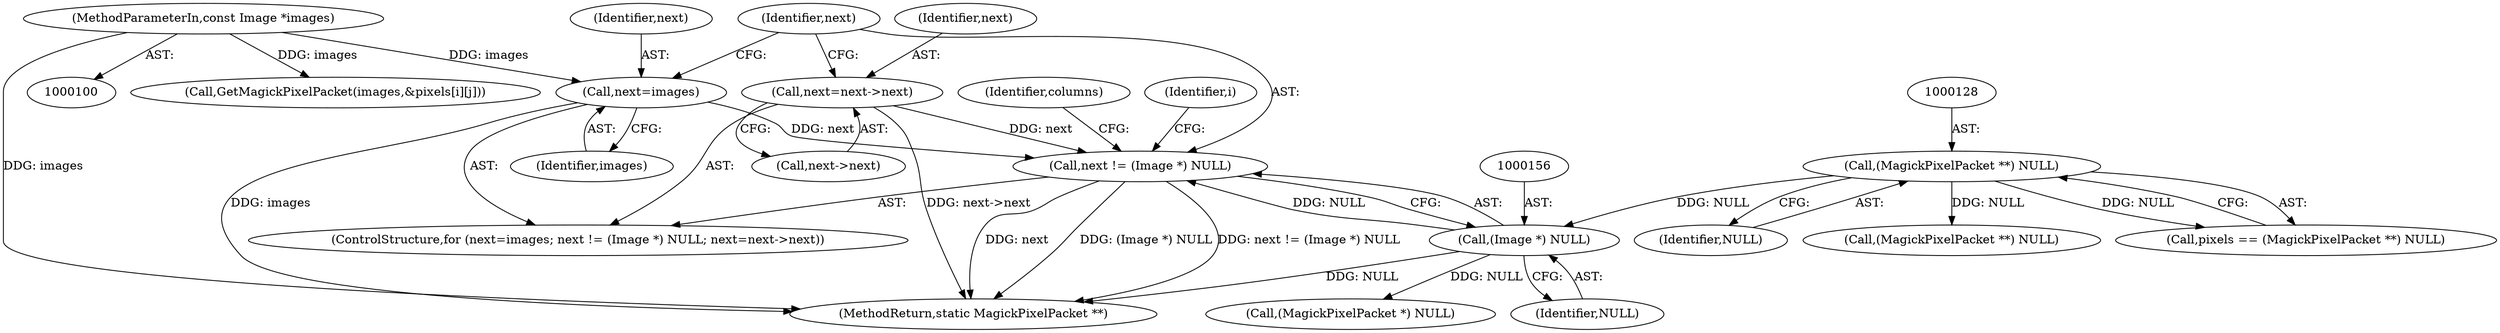 digraph "0_ImageMagick6_91e58d967a92250439ede038ccfb0913a81e59fe@pointer" {
"1000153" [label="(Call,next != (Image *) NULL)"];
"1000158" [label="(Call,next=next->next)"];
"1000150" [label="(Call,next=images)"];
"1000101" [label="(MethodParameterIn,const Image *images)"];
"1000155" [label="(Call,(Image *) NULL)"];
"1000127" [label="(Call,(MagickPixelPacket **) NULL)"];
"1000151" [label="(Identifier,next)"];
"1000155" [label="(Call,(Image *) NULL)"];
"1000157" [label="(Identifier,NULL)"];
"1000164" [label="(Identifier,columns)"];
"1000101" [label="(MethodParameterIn,const Image *images)"];
"1000160" [label="(Call,next->next)"];
"1000216" [label="(Call,GetMagickPixelPacket(images,&pixels[i][j]))"];
"1000129" [label="(Identifier,NULL)"];
"1000153" [label="(Call,next != (Image *) NULL)"];
"1000131" [label="(Call,(MagickPixelPacket **) NULL)"];
"1000159" [label="(Identifier,next)"];
"1000125" [label="(Call,pixels == (MagickPixelPacket **) NULL)"];
"1000127" [label="(Call,(MagickPixelPacket **) NULL)"];
"1000149" [label="(ControlStructure,for (next=images; next != (Image *) NULL; next=next->next))"];
"1000154" [label="(Identifier,next)"];
"1000226" [label="(MethodReturn,static MagickPixelPacket **)"];
"1000152" [label="(Identifier,images)"];
"1000150" [label="(Call,next=images)"];
"1000172" [label="(Identifier,i)"];
"1000158" [label="(Call,next=next->next)"];
"1000199" [label="(Call,(MagickPixelPacket *) NULL)"];
"1000153" -> "1000149"  [label="AST: "];
"1000153" -> "1000155"  [label="CFG: "];
"1000154" -> "1000153"  [label="AST: "];
"1000155" -> "1000153"  [label="AST: "];
"1000164" -> "1000153"  [label="CFG: "];
"1000172" -> "1000153"  [label="CFG: "];
"1000153" -> "1000226"  [label="DDG: next"];
"1000153" -> "1000226"  [label="DDG: (Image *) NULL"];
"1000153" -> "1000226"  [label="DDG: next != (Image *) NULL"];
"1000158" -> "1000153"  [label="DDG: next"];
"1000150" -> "1000153"  [label="DDG: next"];
"1000155" -> "1000153"  [label="DDG: NULL"];
"1000158" -> "1000149"  [label="AST: "];
"1000158" -> "1000160"  [label="CFG: "];
"1000159" -> "1000158"  [label="AST: "];
"1000160" -> "1000158"  [label="AST: "];
"1000154" -> "1000158"  [label="CFG: "];
"1000158" -> "1000226"  [label="DDG: next->next"];
"1000150" -> "1000149"  [label="AST: "];
"1000150" -> "1000152"  [label="CFG: "];
"1000151" -> "1000150"  [label="AST: "];
"1000152" -> "1000150"  [label="AST: "];
"1000154" -> "1000150"  [label="CFG: "];
"1000150" -> "1000226"  [label="DDG: images"];
"1000101" -> "1000150"  [label="DDG: images"];
"1000101" -> "1000100"  [label="AST: "];
"1000101" -> "1000226"  [label="DDG: images"];
"1000101" -> "1000216"  [label="DDG: images"];
"1000155" -> "1000157"  [label="CFG: "];
"1000156" -> "1000155"  [label="AST: "];
"1000157" -> "1000155"  [label="AST: "];
"1000155" -> "1000226"  [label="DDG: NULL"];
"1000127" -> "1000155"  [label="DDG: NULL"];
"1000155" -> "1000199"  [label="DDG: NULL"];
"1000127" -> "1000125"  [label="AST: "];
"1000127" -> "1000129"  [label="CFG: "];
"1000128" -> "1000127"  [label="AST: "];
"1000129" -> "1000127"  [label="AST: "];
"1000125" -> "1000127"  [label="CFG: "];
"1000127" -> "1000125"  [label="DDG: NULL"];
"1000127" -> "1000131"  [label="DDG: NULL"];
}
